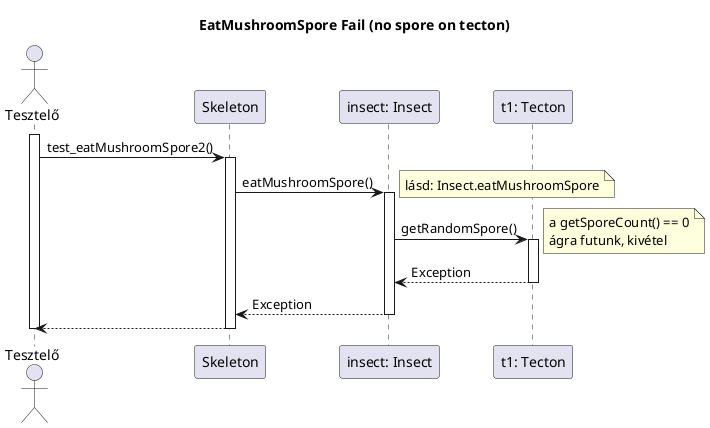 @startuml test_eatMushroomSpore2

title EatMushroomSpore Fail (no spore on tecton)

actor "Tesztelő" as t
participant "Skeleton" as ske
participant "insect: Insect" as i
participant "t1: Tecton" as t1

activate t

t -> ske: test_eatMushroomSpore2()
activate ske

	ske -> i: eatMushroomSpore()
	activate i
	note right: lásd: Insect.eatMushroomSpore

	
	i -> t1: getRandomSpore()
	note right: a getSporeCount() == 0\nágra futunk, kivétel
	activate t1

	i <-- t1: Exception
	deactivate t1

	ske <-- i: Exception
	deactivate i

t <-- ske
deactivate ske

deactivate t

@enduml